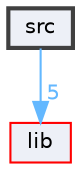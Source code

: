digraph "src"
{
 // LATEX_PDF_SIZE
  bgcolor="transparent";
  edge [fontname=Helvetica,fontsize=10,labelfontname=Helvetica,labelfontsize=10];
  node [fontname=Helvetica,fontsize=10,shape=box,height=0.2,width=0.4];
  compound=true
  dir_68267d1309a1af8e8297ef4c3efbcdba [label="src", fillcolor="#edf0f7", color="grey25", style="filled,bold", URL="dir_68267d1309a1af8e8297ef4c3efbcdba.html",tooltip=""];
  dir_97aefd0d527b934f1d99a682da8fe6a9 [label="lib", fillcolor="#edf0f7", color="red", style="filled", URL="dir_97aefd0d527b934f1d99a682da8fe6a9.html",tooltip=""];
  dir_68267d1309a1af8e8297ef4c3efbcdba->dir_97aefd0d527b934f1d99a682da8fe6a9 [headlabel="5", labeldistance=1.5 headhref="dir_000003_000002.html" href="dir_000003_000002.html" color="steelblue1" fontcolor="steelblue1"];
}

